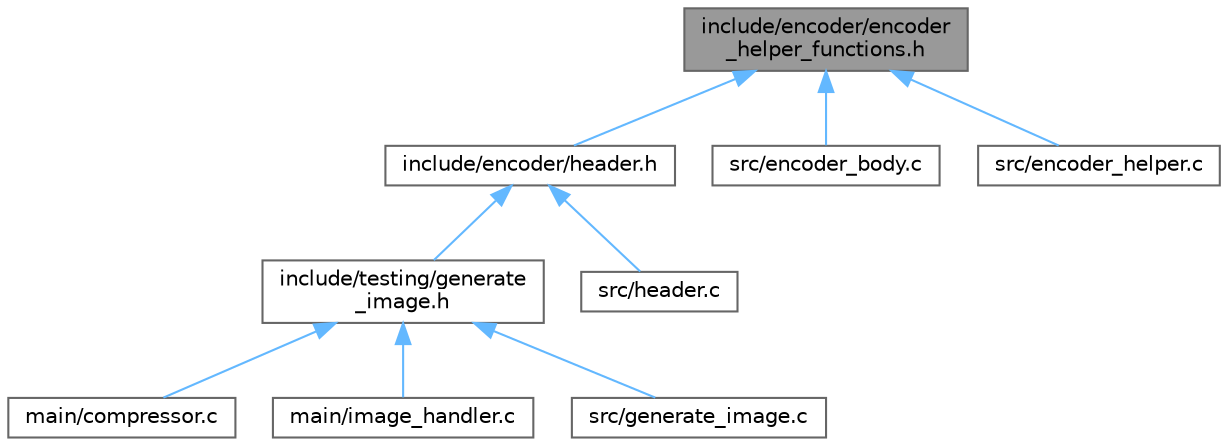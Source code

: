 digraph "include/encoder/encoder_helper_functions.h"
{
 // LATEX_PDF_SIZE
  bgcolor="transparent";
  edge [fontname=Helvetica,fontsize=10,labelfontname=Helvetica,labelfontsize=10];
  node [fontname=Helvetica,fontsize=10,shape=box,height=0.2,width=0.4];
  Node1 [id="Node000001",label="include/encoder/encoder\l_helper_functions.h",height=0.2,width=0.4,color="gray40", fillcolor="grey60", style="filled", fontcolor="black",tooltip=" "];
  Node1 -> Node2 [id="edge17_Node000001_Node000002",dir="back",color="steelblue1",style="solid",tooltip=" "];
  Node2 [id="Node000002",label="include/encoder/header.h",height=0.2,width=0.4,color="grey40", fillcolor="white", style="filled",URL="$df/dcb/header_8h.html",tooltip=" "];
  Node2 -> Node3 [id="edge18_Node000002_Node000003",dir="back",color="steelblue1",style="solid",tooltip=" "];
  Node3 [id="Node000003",label="include/testing/generate\l_image.h",height=0.2,width=0.4,color="grey40", fillcolor="white", style="filled",URL="$df/d7b/generate__image_8h.html",tooltip=" "];
  Node3 -> Node4 [id="edge19_Node000003_Node000004",dir="back",color="steelblue1",style="solid",tooltip=" "];
  Node4 [id="Node000004",label="main/compressor.c",height=0.2,width=0.4,color="grey40", fillcolor="white", style="filled",URL="$da/db2/compressor_8c.html",tooltip=" "];
  Node3 -> Node5 [id="edge20_Node000003_Node000005",dir="back",color="steelblue1",style="solid",tooltip=" "];
  Node5 [id="Node000005",label="main/image_handler.c",height=0.2,width=0.4,color="grey40", fillcolor="white", style="filled",URL="$d1/d6e/image__handler_8c.html",tooltip=" "];
  Node3 -> Node6 [id="edge21_Node000003_Node000006",dir="back",color="steelblue1",style="solid",tooltip=" "];
  Node6 [id="Node000006",label="src/generate_image.c",height=0.2,width=0.4,color="grey40", fillcolor="white", style="filled",URL="$d6/d92/generate__image_8c.html",tooltip=" "];
  Node2 -> Node7 [id="edge22_Node000002_Node000007",dir="back",color="steelblue1",style="solid",tooltip=" "];
  Node7 [id="Node000007",label="src/header.c",height=0.2,width=0.4,color="grey40", fillcolor="white", style="filled",URL="$df/db9/header_8c.html",tooltip=" "];
  Node1 -> Node8 [id="edge23_Node000001_Node000008",dir="back",color="steelblue1",style="solid",tooltip=" "];
  Node8 [id="Node000008",label="src/encoder_body.c",height=0.2,width=0.4,color="grey40", fillcolor="white", style="filled",URL="$d6/da2/encoder__body_8c.html",tooltip=" "];
  Node1 -> Node9 [id="edge24_Node000001_Node000009",dir="back",color="steelblue1",style="solid",tooltip=" "];
  Node9 [id="Node000009",label="src/encoder_helper.c",height=0.2,width=0.4,color="grey40", fillcolor="white", style="filled",URL="$d7/d92/encoder__helper_8c.html",tooltip=" "];
}
